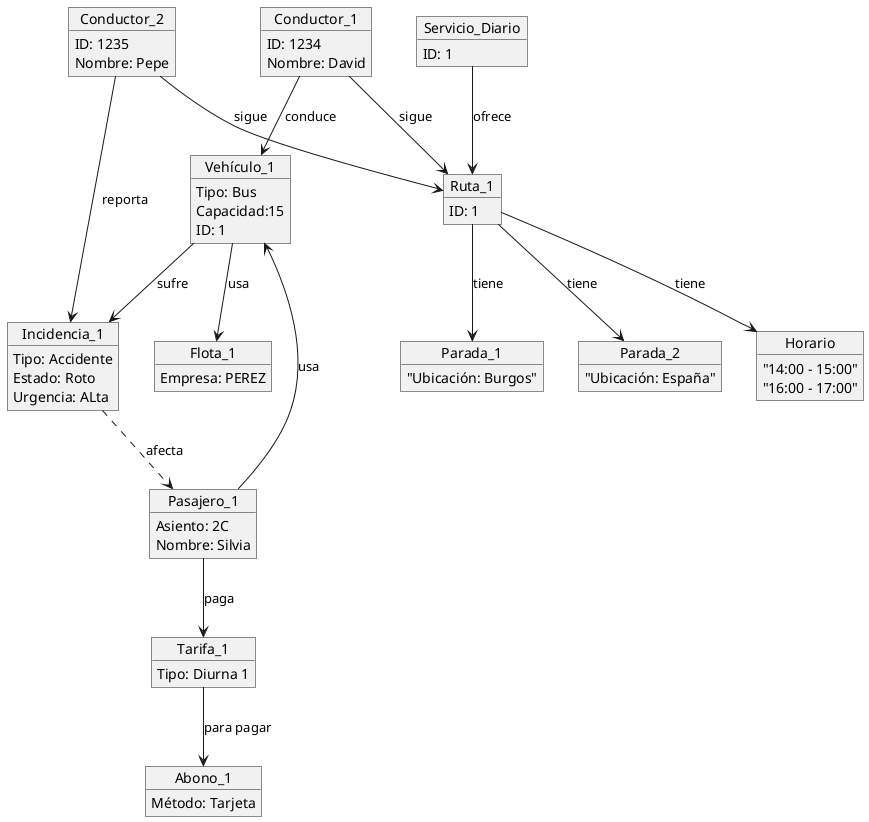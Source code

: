 @startuml DiagramaDeObjetosOriginal

hide circle
hide empty members

object Servicio_Diario {
    ID: 1
}

object Ruta_1 {
    ID: 1
}

object Horario {
    "14:00 - 15:00"
    "16:00 - 17:00"
}

object Parada_1 {
    "Ubicación: Burgos"
}

object Parada_2 {
    "Ubicación: España"
}

object Conductor_1 {
    ID: 1234
    Nombre: David
}

object Conductor_2 {
    ID: 1235
    Nombre: Pepe
}

object Vehículo_1 {
    Tipo: Bus
    Capacidad:15
    ID: 1
}

object Flota_1 {
    Empresa: PEREZ
}

object Incidencia_1 {
    Tipo: Accidente
    Estado: Roto
    Urgencia: ALta
}

object Pasajero_1 {
    Asiento: 2C
    Nombre: Silvia
}


object Tarifa_1 {
    Tipo: Diurna 1
}


object Abono_1 {
    Método: Tarjeta
}



Servicio_Diario --> Ruta_1 : "ofrece"
Ruta_1 --> Parada_1 : "tiene"
Ruta_1 --> Parada_2 : "tiene"
Ruta_1 --> Horario : "tiene"
Conductor_1 --> Ruta_1 : "sigue"
Conductor_2 --> Ruta_1 : "sigue"
Conductor_1 --> Vehículo_1 : "conduce"
Vehículo_1 --> Flota_1 : "usa"
Vehículo_1 --> Incidencia_1 : "sufre"
Conductor_2 --> Incidencia_1 : "reporta"
Incidencia_1 ..> Pasajero_1 : "afecta"
Pasajero_1 --> Vehículo_1 : "usa"
Pasajero_1 --> Tarifa_1 : "paga"
Tarifa_1 --> Abono_1 : "para pagar"

@enduml